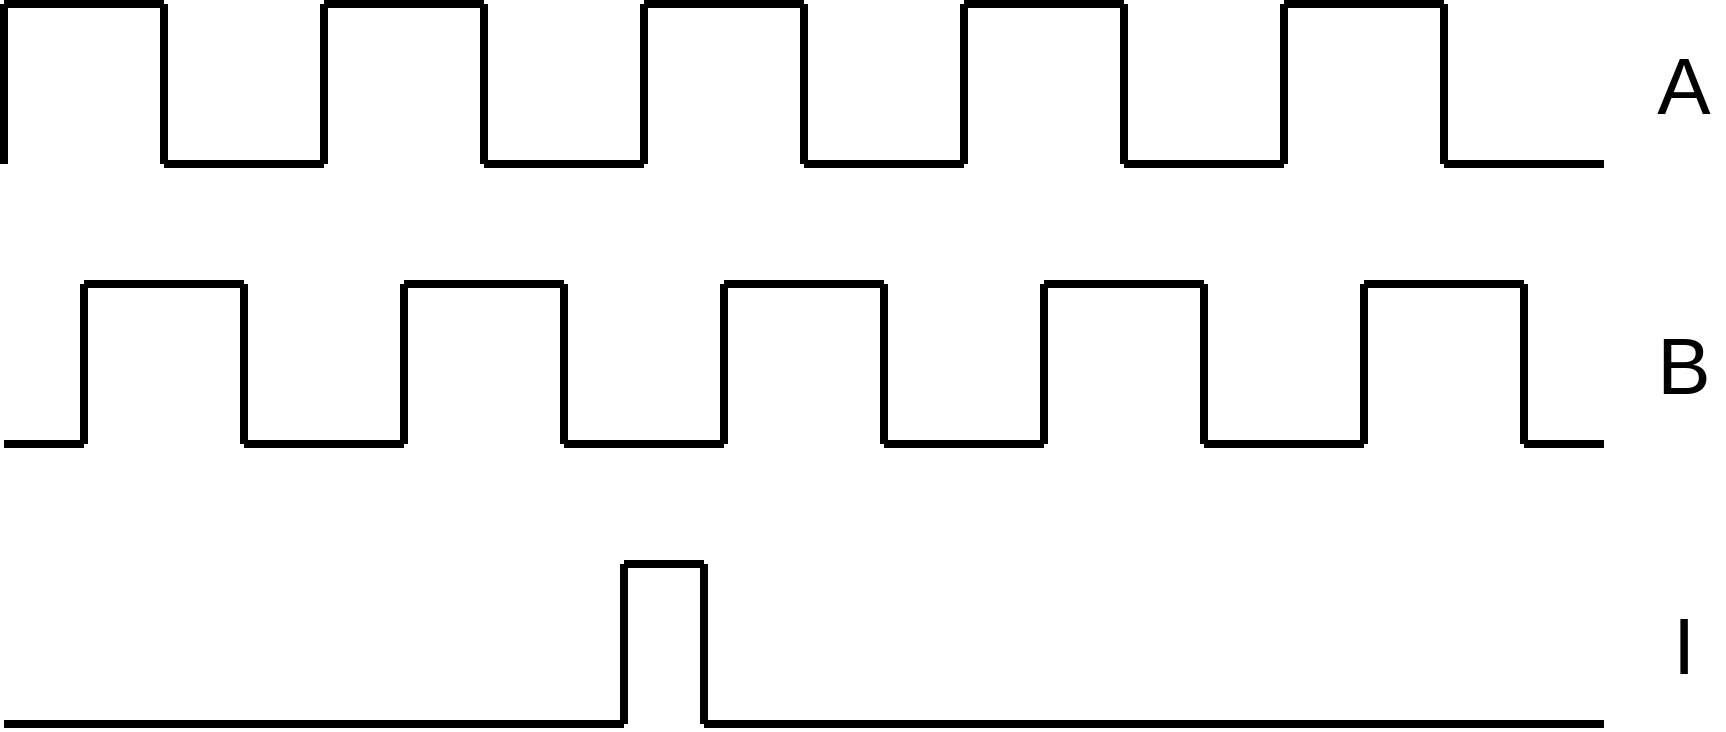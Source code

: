 <mxfile version="10.6.5" type="device"><diagram id="pkUX8egeT2HUiW2wUKu7" name="Page-1"><mxGraphModel dx="1188" dy="653" grid="1" gridSize="10" guides="1" tooltips="1" connect="1" arrows="1" fold="1" page="1" pageScale="1" pageWidth="850" pageHeight="1100" math="0" shadow="0"><root><mxCell id="0"/><mxCell id="1" parent="0"/><mxCell id="4S92IV9rBilkaY_2bPpa-2" value="" style="endArrow=none;html=1;strokeWidth=4;" edge="1" parent="1"><mxGeometry width="50" height="50" relative="1" as="geometry"><mxPoint x="160" y="240" as="sourcePoint"/><mxPoint x="160" y="160" as="targetPoint"/></mxGeometry></mxCell><mxCell id="4S92IV9rBilkaY_2bPpa-3" value="" style="endArrow=none;html=1;strokeWidth=4;" edge="1" parent="1"><mxGeometry width="50" height="50" relative="1" as="geometry"><mxPoint x="160" y="160" as="sourcePoint"/><mxPoint x="240" y="160" as="targetPoint"/></mxGeometry></mxCell><mxCell id="4S92IV9rBilkaY_2bPpa-4" value="" style="endArrow=none;html=1;strokeWidth=4;" edge="1" parent="1"><mxGeometry width="50" height="50" relative="1" as="geometry"><mxPoint x="240" y="240" as="sourcePoint"/><mxPoint x="240" y="160" as="targetPoint"/></mxGeometry></mxCell><mxCell id="4S92IV9rBilkaY_2bPpa-5" value="" style="endArrow=none;html=1;strokeWidth=4;" edge="1" parent="1"><mxGeometry width="50" height="50" relative="1" as="geometry"><mxPoint x="240" y="240" as="sourcePoint"/><mxPoint x="320" y="240" as="targetPoint"/></mxGeometry></mxCell><mxCell id="4S92IV9rBilkaY_2bPpa-6" value="" style="endArrow=none;html=1;strokeWidth=4;" edge="1" parent="1"><mxGeometry width="50" height="50" relative="1" as="geometry"><mxPoint x="320" y="240" as="sourcePoint"/><mxPoint x="320" y="160" as="targetPoint"/></mxGeometry></mxCell><mxCell id="4S92IV9rBilkaY_2bPpa-7" value="" style="endArrow=none;html=1;strokeWidth=4;" edge="1" parent="1"><mxGeometry width="50" height="50" relative="1" as="geometry"><mxPoint x="320" y="160" as="sourcePoint"/><mxPoint x="400" y="160" as="targetPoint"/></mxGeometry></mxCell><mxCell id="4S92IV9rBilkaY_2bPpa-8" value="" style="endArrow=none;html=1;strokeWidth=4;" edge="1" parent="1"><mxGeometry width="50" height="50" relative="1" as="geometry"><mxPoint x="400" y="240" as="sourcePoint"/><mxPoint x="400" y="160" as="targetPoint"/></mxGeometry></mxCell><mxCell id="4S92IV9rBilkaY_2bPpa-9" value="" style="endArrow=none;html=1;strokeWidth=4;" edge="1" parent="1"><mxGeometry width="50" height="50" relative="1" as="geometry"><mxPoint x="400" y="240" as="sourcePoint"/><mxPoint x="480" y="240" as="targetPoint"/></mxGeometry></mxCell><mxCell id="4S92IV9rBilkaY_2bPpa-10" value="" style="endArrow=none;html=1;strokeWidth=4;" edge="1" parent="1"><mxGeometry width="50" height="50" relative="1" as="geometry"><mxPoint x="480" y="240" as="sourcePoint"/><mxPoint x="480" y="160" as="targetPoint"/></mxGeometry></mxCell><mxCell id="4S92IV9rBilkaY_2bPpa-11" value="" style="endArrow=none;html=1;strokeWidth=4;" edge="1" parent="1"><mxGeometry width="50" height="50" relative="1" as="geometry"><mxPoint x="480" y="160" as="sourcePoint"/><mxPoint x="560" y="160" as="targetPoint"/></mxGeometry></mxCell><mxCell id="4S92IV9rBilkaY_2bPpa-12" value="" style="endArrow=none;html=1;strokeWidth=4;" edge="1" parent="1"><mxGeometry width="50" height="50" relative="1" as="geometry"><mxPoint x="560" y="240" as="sourcePoint"/><mxPoint x="560" y="160" as="targetPoint"/></mxGeometry></mxCell><mxCell id="4S92IV9rBilkaY_2bPpa-13" value="" style="endArrow=none;html=1;strokeWidth=4;" edge="1" parent="1"><mxGeometry width="50" height="50" relative="1" as="geometry"><mxPoint x="560" y="240" as="sourcePoint"/><mxPoint x="640" y="240" as="targetPoint"/></mxGeometry></mxCell><mxCell id="4S92IV9rBilkaY_2bPpa-14" value="" style="endArrow=none;html=1;strokeWidth=4;" edge="1" parent="1"><mxGeometry width="50" height="50" relative="1" as="geometry"><mxPoint x="640" y="240" as="sourcePoint"/><mxPoint x="640" y="160" as="targetPoint"/></mxGeometry></mxCell><mxCell id="4S92IV9rBilkaY_2bPpa-15" value="" style="endArrow=none;html=1;strokeWidth=4;" edge="1" parent="1"><mxGeometry width="50" height="50" relative="1" as="geometry"><mxPoint x="640" y="160" as="sourcePoint"/><mxPoint x="720" y="160" as="targetPoint"/></mxGeometry></mxCell><mxCell id="4S92IV9rBilkaY_2bPpa-16" value="" style="endArrow=none;html=1;strokeWidth=4;" edge="1" parent="1"><mxGeometry width="50" height="50" relative="1" as="geometry"><mxPoint x="720" y="240" as="sourcePoint"/><mxPoint x="720" y="160" as="targetPoint"/></mxGeometry></mxCell><mxCell id="4S92IV9rBilkaY_2bPpa-17" value="" style="endArrow=none;html=1;strokeWidth=4;" edge="1" parent="1"><mxGeometry width="50" height="50" relative="1" as="geometry"><mxPoint x="720" y="240" as="sourcePoint"/><mxPoint x="800" y="240" as="targetPoint"/></mxGeometry></mxCell><mxCell id="4S92IV9rBilkaY_2bPpa-18" value="" style="endArrow=none;html=1;strokeWidth=4;" edge="1" parent="1"><mxGeometry width="50" height="50" relative="1" as="geometry"><mxPoint x="800" y="240" as="sourcePoint"/><mxPoint x="800" y="160" as="targetPoint"/></mxGeometry></mxCell><mxCell id="4S92IV9rBilkaY_2bPpa-19" value="" style="endArrow=none;html=1;strokeWidth=4;" edge="1" parent="1"><mxGeometry width="50" height="50" relative="1" as="geometry"><mxPoint x="800" y="160" as="sourcePoint"/><mxPoint x="880" y="160" as="targetPoint"/></mxGeometry></mxCell><mxCell id="4S92IV9rBilkaY_2bPpa-20" value="" style="endArrow=none;html=1;strokeWidth=4;" edge="1" parent="1"><mxGeometry width="50" height="50" relative="1" as="geometry"><mxPoint x="880" y="240" as="sourcePoint"/><mxPoint x="880" y="160" as="targetPoint"/></mxGeometry></mxCell><mxCell id="4S92IV9rBilkaY_2bPpa-21" value="" style="endArrow=none;html=1;strokeWidth=4;" edge="1" parent="1"><mxGeometry width="50" height="50" relative="1" as="geometry"><mxPoint x="880" y="240" as="sourcePoint"/><mxPoint x="960" y="240" as="targetPoint"/></mxGeometry></mxCell><mxCell id="4S92IV9rBilkaY_2bPpa-22" value="" style="endArrow=none;html=1;strokeWidth=4;" edge="1" parent="1"><mxGeometry width="50" height="50" relative="1" as="geometry"><mxPoint x="200" y="380" as="sourcePoint"/><mxPoint x="200" y="300" as="targetPoint"/></mxGeometry></mxCell><mxCell id="4S92IV9rBilkaY_2bPpa-23" value="" style="endArrow=none;html=1;strokeWidth=4;" edge="1" parent="1"><mxGeometry width="50" height="50" relative="1" as="geometry"><mxPoint x="200" y="300" as="sourcePoint"/><mxPoint x="280" y="300" as="targetPoint"/></mxGeometry></mxCell><mxCell id="4S92IV9rBilkaY_2bPpa-24" value="" style="endArrow=none;html=1;strokeWidth=4;" edge="1" parent="1"><mxGeometry width="50" height="50" relative="1" as="geometry"><mxPoint x="280" y="380" as="sourcePoint"/><mxPoint x="280" y="300" as="targetPoint"/></mxGeometry></mxCell><mxCell id="4S92IV9rBilkaY_2bPpa-25" value="" style="endArrow=none;html=1;strokeWidth=4;" edge="1" parent="1"><mxGeometry width="50" height="50" relative="1" as="geometry"><mxPoint x="280" y="380" as="sourcePoint"/><mxPoint x="360" y="380" as="targetPoint"/></mxGeometry></mxCell><mxCell id="4S92IV9rBilkaY_2bPpa-26" value="" style="endArrow=none;html=1;strokeWidth=4;" edge="1" parent="1"><mxGeometry width="50" height="50" relative="1" as="geometry"><mxPoint x="360" y="380" as="sourcePoint"/><mxPoint x="360" y="300" as="targetPoint"/></mxGeometry></mxCell><mxCell id="4S92IV9rBilkaY_2bPpa-27" value="" style="endArrow=none;html=1;strokeWidth=4;" edge="1" parent="1"><mxGeometry width="50" height="50" relative="1" as="geometry"><mxPoint x="360" y="300" as="sourcePoint"/><mxPoint x="440" y="300" as="targetPoint"/></mxGeometry></mxCell><mxCell id="4S92IV9rBilkaY_2bPpa-28" value="" style="endArrow=none;html=1;strokeWidth=4;" edge="1" parent="1"><mxGeometry width="50" height="50" relative="1" as="geometry"><mxPoint x="440" y="380" as="sourcePoint"/><mxPoint x="440" y="300" as="targetPoint"/></mxGeometry></mxCell><mxCell id="4S92IV9rBilkaY_2bPpa-29" value="" style="endArrow=none;html=1;strokeWidth=4;" edge="1" parent="1"><mxGeometry width="50" height="50" relative="1" as="geometry"><mxPoint x="440" y="380" as="sourcePoint"/><mxPoint x="520" y="380" as="targetPoint"/></mxGeometry></mxCell><mxCell id="4S92IV9rBilkaY_2bPpa-30" value="" style="endArrow=none;html=1;strokeWidth=4;" edge="1" parent="1"><mxGeometry width="50" height="50" relative="1" as="geometry"><mxPoint x="520" y="380" as="sourcePoint"/><mxPoint x="520" y="300" as="targetPoint"/></mxGeometry></mxCell><mxCell id="4S92IV9rBilkaY_2bPpa-31" value="" style="endArrow=none;html=1;strokeWidth=4;" edge="1" parent="1"><mxGeometry width="50" height="50" relative="1" as="geometry"><mxPoint x="520" y="300" as="sourcePoint"/><mxPoint x="600" y="300" as="targetPoint"/></mxGeometry></mxCell><mxCell id="4S92IV9rBilkaY_2bPpa-32" value="" style="endArrow=none;html=1;strokeWidth=4;" edge="1" parent="1"><mxGeometry width="50" height="50" relative="1" as="geometry"><mxPoint x="600" y="380" as="sourcePoint"/><mxPoint x="600" y="300" as="targetPoint"/></mxGeometry></mxCell><mxCell id="4S92IV9rBilkaY_2bPpa-33" value="" style="endArrow=none;html=1;strokeWidth=4;" edge="1" parent="1"><mxGeometry width="50" height="50" relative="1" as="geometry"><mxPoint x="600" y="380" as="sourcePoint"/><mxPoint x="680" y="380" as="targetPoint"/></mxGeometry></mxCell><mxCell id="4S92IV9rBilkaY_2bPpa-34" value="" style="endArrow=none;html=1;strokeWidth=4;" edge="1" parent="1"><mxGeometry width="50" height="50" relative="1" as="geometry"><mxPoint x="680" y="380" as="sourcePoint"/><mxPoint x="680" y="300" as="targetPoint"/></mxGeometry></mxCell><mxCell id="4S92IV9rBilkaY_2bPpa-35" value="" style="endArrow=none;html=1;strokeWidth=4;" edge="1" parent="1"><mxGeometry width="50" height="50" relative="1" as="geometry"><mxPoint x="680" y="300" as="sourcePoint"/><mxPoint x="760" y="300" as="targetPoint"/></mxGeometry></mxCell><mxCell id="4S92IV9rBilkaY_2bPpa-36" value="" style="endArrow=none;html=1;strokeWidth=4;" edge="1" parent="1"><mxGeometry width="50" height="50" relative="1" as="geometry"><mxPoint x="760" y="380" as="sourcePoint"/><mxPoint x="760" y="300" as="targetPoint"/></mxGeometry></mxCell><mxCell id="4S92IV9rBilkaY_2bPpa-37" value="" style="endArrow=none;html=1;strokeWidth=4;" edge="1" parent="1"><mxGeometry width="50" height="50" relative="1" as="geometry"><mxPoint x="760" y="380" as="sourcePoint"/><mxPoint x="840" y="380" as="targetPoint"/></mxGeometry></mxCell><mxCell id="4S92IV9rBilkaY_2bPpa-38" value="" style="endArrow=none;html=1;strokeWidth=4;" edge="1" parent="1"><mxGeometry width="50" height="50" relative="1" as="geometry"><mxPoint x="840" y="380" as="sourcePoint"/><mxPoint x="840" y="300" as="targetPoint"/></mxGeometry></mxCell><mxCell id="4S92IV9rBilkaY_2bPpa-39" value="" style="endArrow=none;html=1;strokeWidth=4;" edge="1" parent="1"><mxGeometry width="50" height="50" relative="1" as="geometry"><mxPoint x="840" y="300" as="sourcePoint"/><mxPoint x="920" y="300" as="targetPoint"/></mxGeometry></mxCell><mxCell id="4S92IV9rBilkaY_2bPpa-40" value="" style="endArrow=none;html=1;strokeWidth=4;" edge="1" parent="1"><mxGeometry width="50" height="50" relative="1" as="geometry"><mxPoint x="920" y="380" as="sourcePoint"/><mxPoint x="920" y="300" as="targetPoint"/></mxGeometry></mxCell><mxCell id="4S92IV9rBilkaY_2bPpa-41" value="" style="endArrow=none;html=1;strokeWidth=4;" edge="1" parent="1"><mxGeometry width="50" height="50" relative="1" as="geometry"><mxPoint x="920" y="380" as="sourcePoint"/><mxPoint x="960" y="380" as="targetPoint"/></mxGeometry></mxCell><mxCell id="4S92IV9rBilkaY_2bPpa-42" value="" style="endArrow=none;html=1;strokeWidth=4;" edge="1" parent="1"><mxGeometry width="50" height="50" relative="1" as="geometry"><mxPoint x="200" y="380" as="sourcePoint"/><mxPoint x="160" y="380" as="targetPoint"/></mxGeometry></mxCell><mxCell id="4S92IV9rBilkaY_2bPpa-43" value="" style="endArrow=none;html=1;strokeWidth=4;" edge="1" parent="1"><mxGeometry width="50" height="50" relative="1" as="geometry"><mxPoint x="160" y="520" as="sourcePoint"/><mxPoint x="470" y="520" as="targetPoint"/></mxGeometry></mxCell><mxCell id="4S92IV9rBilkaY_2bPpa-44" value="" style="endArrow=none;html=1;strokeWidth=4;" edge="1" parent="1"><mxGeometry width="50" height="50" relative="1" as="geometry"><mxPoint x="470" y="520" as="sourcePoint"/><mxPoint x="470" y="440" as="targetPoint"/></mxGeometry></mxCell><mxCell id="4S92IV9rBilkaY_2bPpa-45" value="" style="endArrow=none;html=1;strokeWidth=4;" edge="1" parent="1"><mxGeometry width="50" height="50" relative="1" as="geometry"><mxPoint x="510" y="520" as="sourcePoint"/><mxPoint x="960" y="520" as="targetPoint"/></mxGeometry></mxCell><mxCell id="4S92IV9rBilkaY_2bPpa-46" value="" style="endArrow=none;html=1;strokeWidth=4;" edge="1" parent="1"><mxGeometry width="50" height="50" relative="1" as="geometry"><mxPoint x="510" y="520" as="sourcePoint"/><mxPoint x="510" y="440" as="targetPoint"/></mxGeometry></mxCell><mxCell id="4S92IV9rBilkaY_2bPpa-47" value="" style="endArrow=none;html=1;strokeWidth=4;" edge="1" parent="1"><mxGeometry width="50" height="50" relative="1" as="geometry"><mxPoint x="470" y="440" as="sourcePoint"/><mxPoint x="510" y="440" as="targetPoint"/></mxGeometry></mxCell><mxCell id="4S92IV9rBilkaY_2bPpa-48" value="A" style="text;html=1;strokeColor=none;fillColor=none;align=center;verticalAlign=middle;whiteSpace=wrap;rounded=0;strokeWidth=3;fontStyle=0;fontSize=40;" vertex="1" parent="1"><mxGeometry x="980" y="190" width="40" height="20" as="geometry"/></mxCell><mxCell id="4S92IV9rBilkaY_2bPpa-49" value="B" style="text;html=1;strokeColor=none;fillColor=none;align=center;verticalAlign=middle;whiteSpace=wrap;rounded=0;fontSize=40;" vertex="1" parent="1"><mxGeometry x="980" y="330" width="40" height="20" as="geometry"/></mxCell><mxCell id="4S92IV9rBilkaY_2bPpa-50" value="I" style="text;html=1;strokeColor=none;fillColor=none;align=center;verticalAlign=middle;whiteSpace=wrap;rounded=0;fontSize=40;" vertex="1" parent="1"><mxGeometry x="980" y="470" width="40" height="20" as="geometry"/></mxCell></root></mxGraphModel></diagram></mxfile>